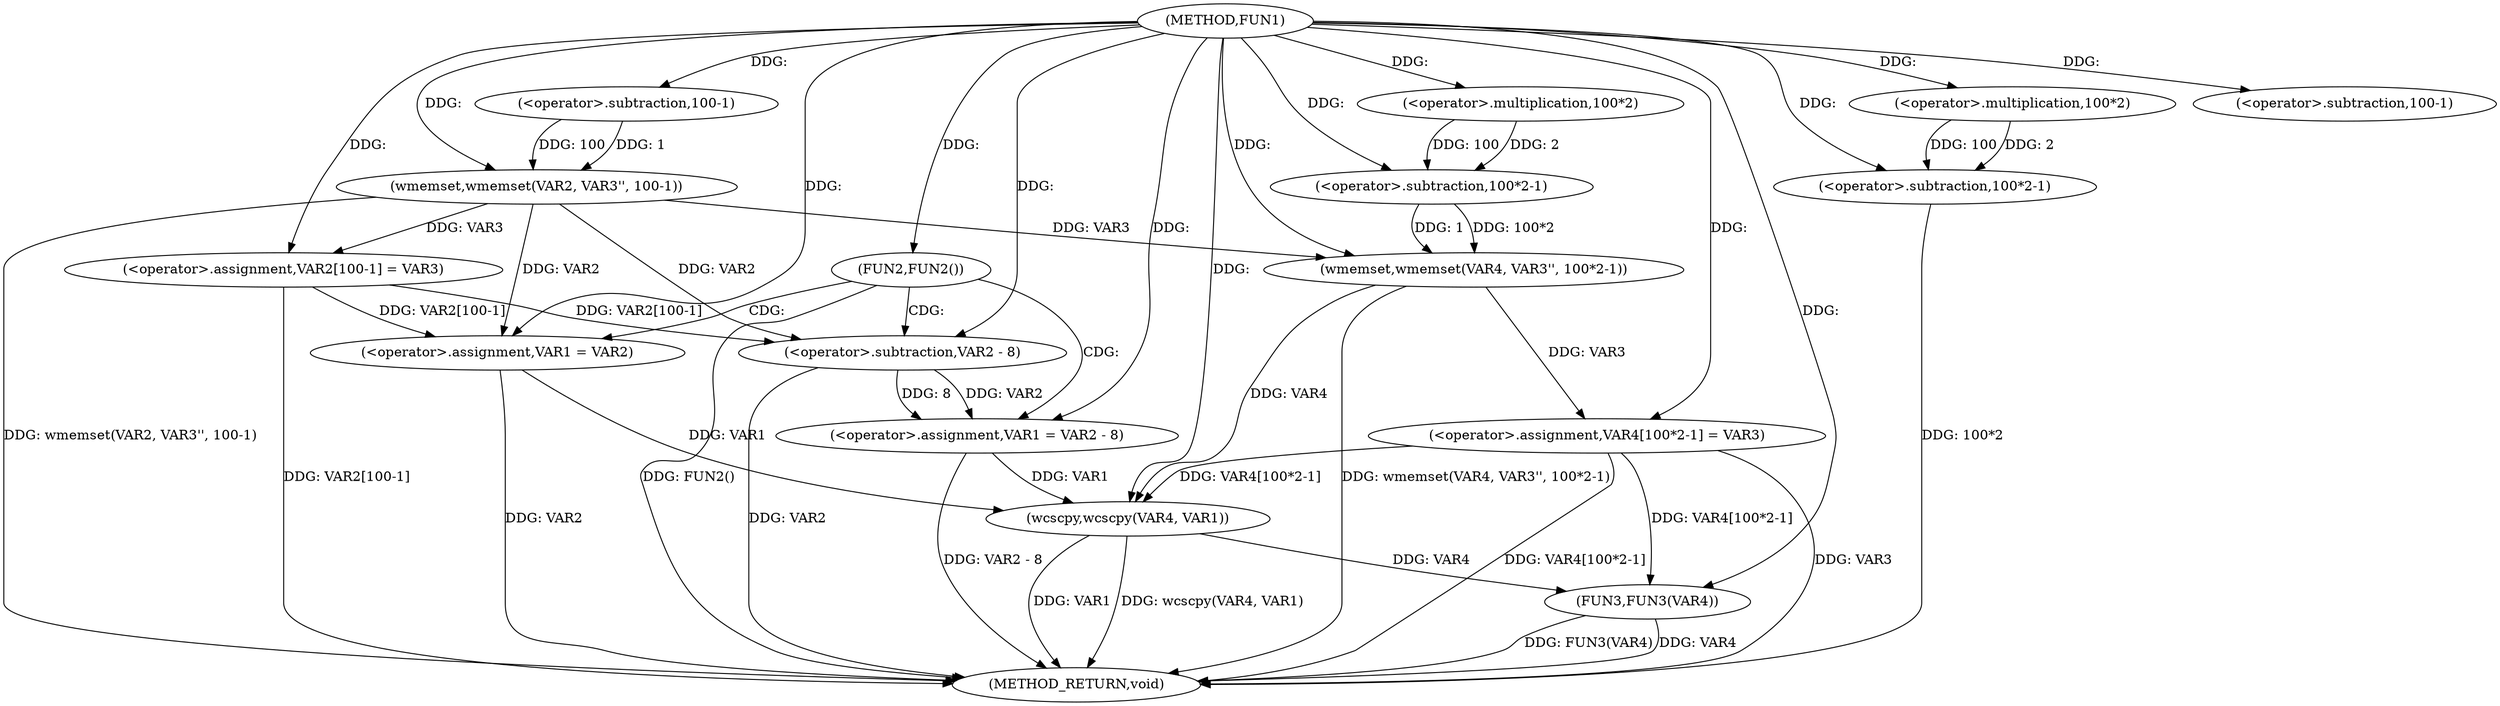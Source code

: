 digraph FUN1 {  
"1000100" [label = "(METHOD,FUN1)" ]
"1000154" [label = "(METHOD_RETURN,void)" ]
"1000104" [label = "(wmemset,wmemset(VAR2, VAR3'', 100-1))" ]
"1000107" [label = "(<operator>.subtraction,100-1)" ]
"1000110" [label = "(<operator>.assignment,VAR2[100-1] = VAR3)" ]
"1000113" [label = "(<operator>.subtraction,100-1)" ]
"1000118" [label = "(FUN2,FUN2())" ]
"1000120" [label = "(<operator>.assignment,VAR1 = VAR2 - 8)" ]
"1000122" [label = "(<operator>.subtraction,VAR2 - 8)" ]
"1000127" [label = "(<operator>.assignment,VAR1 = VAR2)" ]
"1000132" [label = "(wmemset,wmemset(VAR4, VAR3'', 100*2-1))" ]
"1000135" [label = "(<operator>.subtraction,100*2-1)" ]
"1000136" [label = "(<operator>.multiplication,100*2)" ]
"1000140" [label = "(<operator>.assignment,VAR4[100*2-1] = VAR3)" ]
"1000143" [label = "(<operator>.subtraction,100*2-1)" ]
"1000144" [label = "(<operator>.multiplication,100*2)" ]
"1000149" [label = "(wcscpy,wcscpy(VAR4, VAR1))" ]
"1000152" [label = "(FUN3,FUN3(VAR4))" ]
  "1000149" -> "1000154"  [ label = "DDG: VAR1"] 
  "1000104" -> "1000154"  [ label = "DDG: wmemset(VAR2, VAR3'', 100-1)"] 
  "1000118" -> "1000154"  [ label = "DDG: FUN2()"] 
  "1000110" -> "1000154"  [ label = "DDG: VAR2[100-1]"] 
  "1000122" -> "1000154"  [ label = "DDG: VAR2"] 
  "1000132" -> "1000154"  [ label = "DDG: wmemset(VAR4, VAR3'', 100*2-1)"] 
  "1000140" -> "1000154"  [ label = "DDG: VAR4[100*2-1]"] 
  "1000152" -> "1000154"  [ label = "DDG: FUN3(VAR4)"] 
  "1000127" -> "1000154"  [ label = "DDG: VAR2"] 
  "1000143" -> "1000154"  [ label = "DDG: 100*2"] 
  "1000149" -> "1000154"  [ label = "DDG: wcscpy(VAR4, VAR1)"] 
  "1000140" -> "1000154"  [ label = "DDG: VAR3"] 
  "1000152" -> "1000154"  [ label = "DDG: VAR4"] 
  "1000120" -> "1000154"  [ label = "DDG: VAR2 - 8"] 
  "1000100" -> "1000104"  [ label = "DDG: "] 
  "1000107" -> "1000104"  [ label = "DDG: 100"] 
  "1000107" -> "1000104"  [ label = "DDG: 1"] 
  "1000100" -> "1000107"  [ label = "DDG: "] 
  "1000104" -> "1000110"  [ label = "DDG: VAR3"] 
  "1000100" -> "1000110"  [ label = "DDG: "] 
  "1000100" -> "1000113"  [ label = "DDG: "] 
  "1000100" -> "1000118"  [ label = "DDG: "] 
  "1000122" -> "1000120"  [ label = "DDG: VAR2"] 
  "1000122" -> "1000120"  [ label = "DDG: 8"] 
  "1000100" -> "1000120"  [ label = "DDG: "] 
  "1000104" -> "1000122"  [ label = "DDG: VAR2"] 
  "1000110" -> "1000122"  [ label = "DDG: VAR2[100-1]"] 
  "1000100" -> "1000122"  [ label = "DDG: "] 
  "1000104" -> "1000127"  [ label = "DDG: VAR2"] 
  "1000110" -> "1000127"  [ label = "DDG: VAR2[100-1]"] 
  "1000100" -> "1000127"  [ label = "DDG: "] 
  "1000100" -> "1000132"  [ label = "DDG: "] 
  "1000104" -> "1000132"  [ label = "DDG: VAR3"] 
  "1000135" -> "1000132"  [ label = "DDG: 100*2"] 
  "1000135" -> "1000132"  [ label = "DDG: 1"] 
  "1000136" -> "1000135"  [ label = "DDG: 100"] 
  "1000136" -> "1000135"  [ label = "DDG: 2"] 
  "1000100" -> "1000136"  [ label = "DDG: "] 
  "1000100" -> "1000135"  [ label = "DDG: "] 
  "1000132" -> "1000140"  [ label = "DDG: VAR3"] 
  "1000100" -> "1000140"  [ label = "DDG: "] 
  "1000144" -> "1000143"  [ label = "DDG: 100"] 
  "1000144" -> "1000143"  [ label = "DDG: 2"] 
  "1000100" -> "1000144"  [ label = "DDG: "] 
  "1000100" -> "1000143"  [ label = "DDG: "] 
  "1000140" -> "1000149"  [ label = "DDG: VAR4[100*2-1]"] 
  "1000132" -> "1000149"  [ label = "DDG: VAR4"] 
  "1000100" -> "1000149"  [ label = "DDG: "] 
  "1000120" -> "1000149"  [ label = "DDG: VAR1"] 
  "1000127" -> "1000149"  [ label = "DDG: VAR1"] 
  "1000140" -> "1000152"  [ label = "DDG: VAR4[100*2-1]"] 
  "1000149" -> "1000152"  [ label = "DDG: VAR4"] 
  "1000100" -> "1000152"  [ label = "DDG: "] 
  "1000118" -> "1000120"  [ label = "CDG: "] 
  "1000118" -> "1000127"  [ label = "CDG: "] 
  "1000118" -> "1000122"  [ label = "CDG: "] 
}
